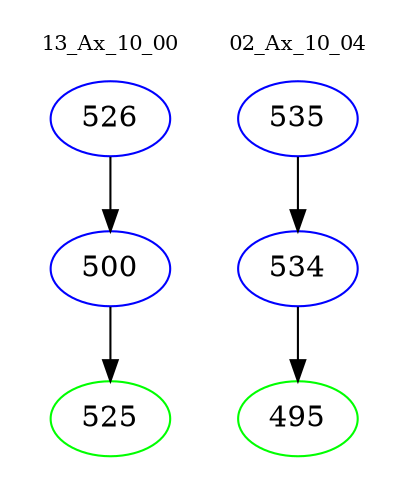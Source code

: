 digraph{
subgraph cluster_0 {
color = white
label = "13_Ax_10_00";
fontsize=10;
T0_526 [label="526", color="blue"]
T0_526 -> T0_500 [color="black"]
T0_500 [label="500", color="blue"]
T0_500 -> T0_525 [color="black"]
T0_525 [label="525", color="green"]
}
subgraph cluster_1 {
color = white
label = "02_Ax_10_04";
fontsize=10;
T1_535 [label="535", color="blue"]
T1_535 -> T1_534 [color="black"]
T1_534 [label="534", color="blue"]
T1_534 -> T1_495 [color="black"]
T1_495 [label="495", color="green"]
}
}
